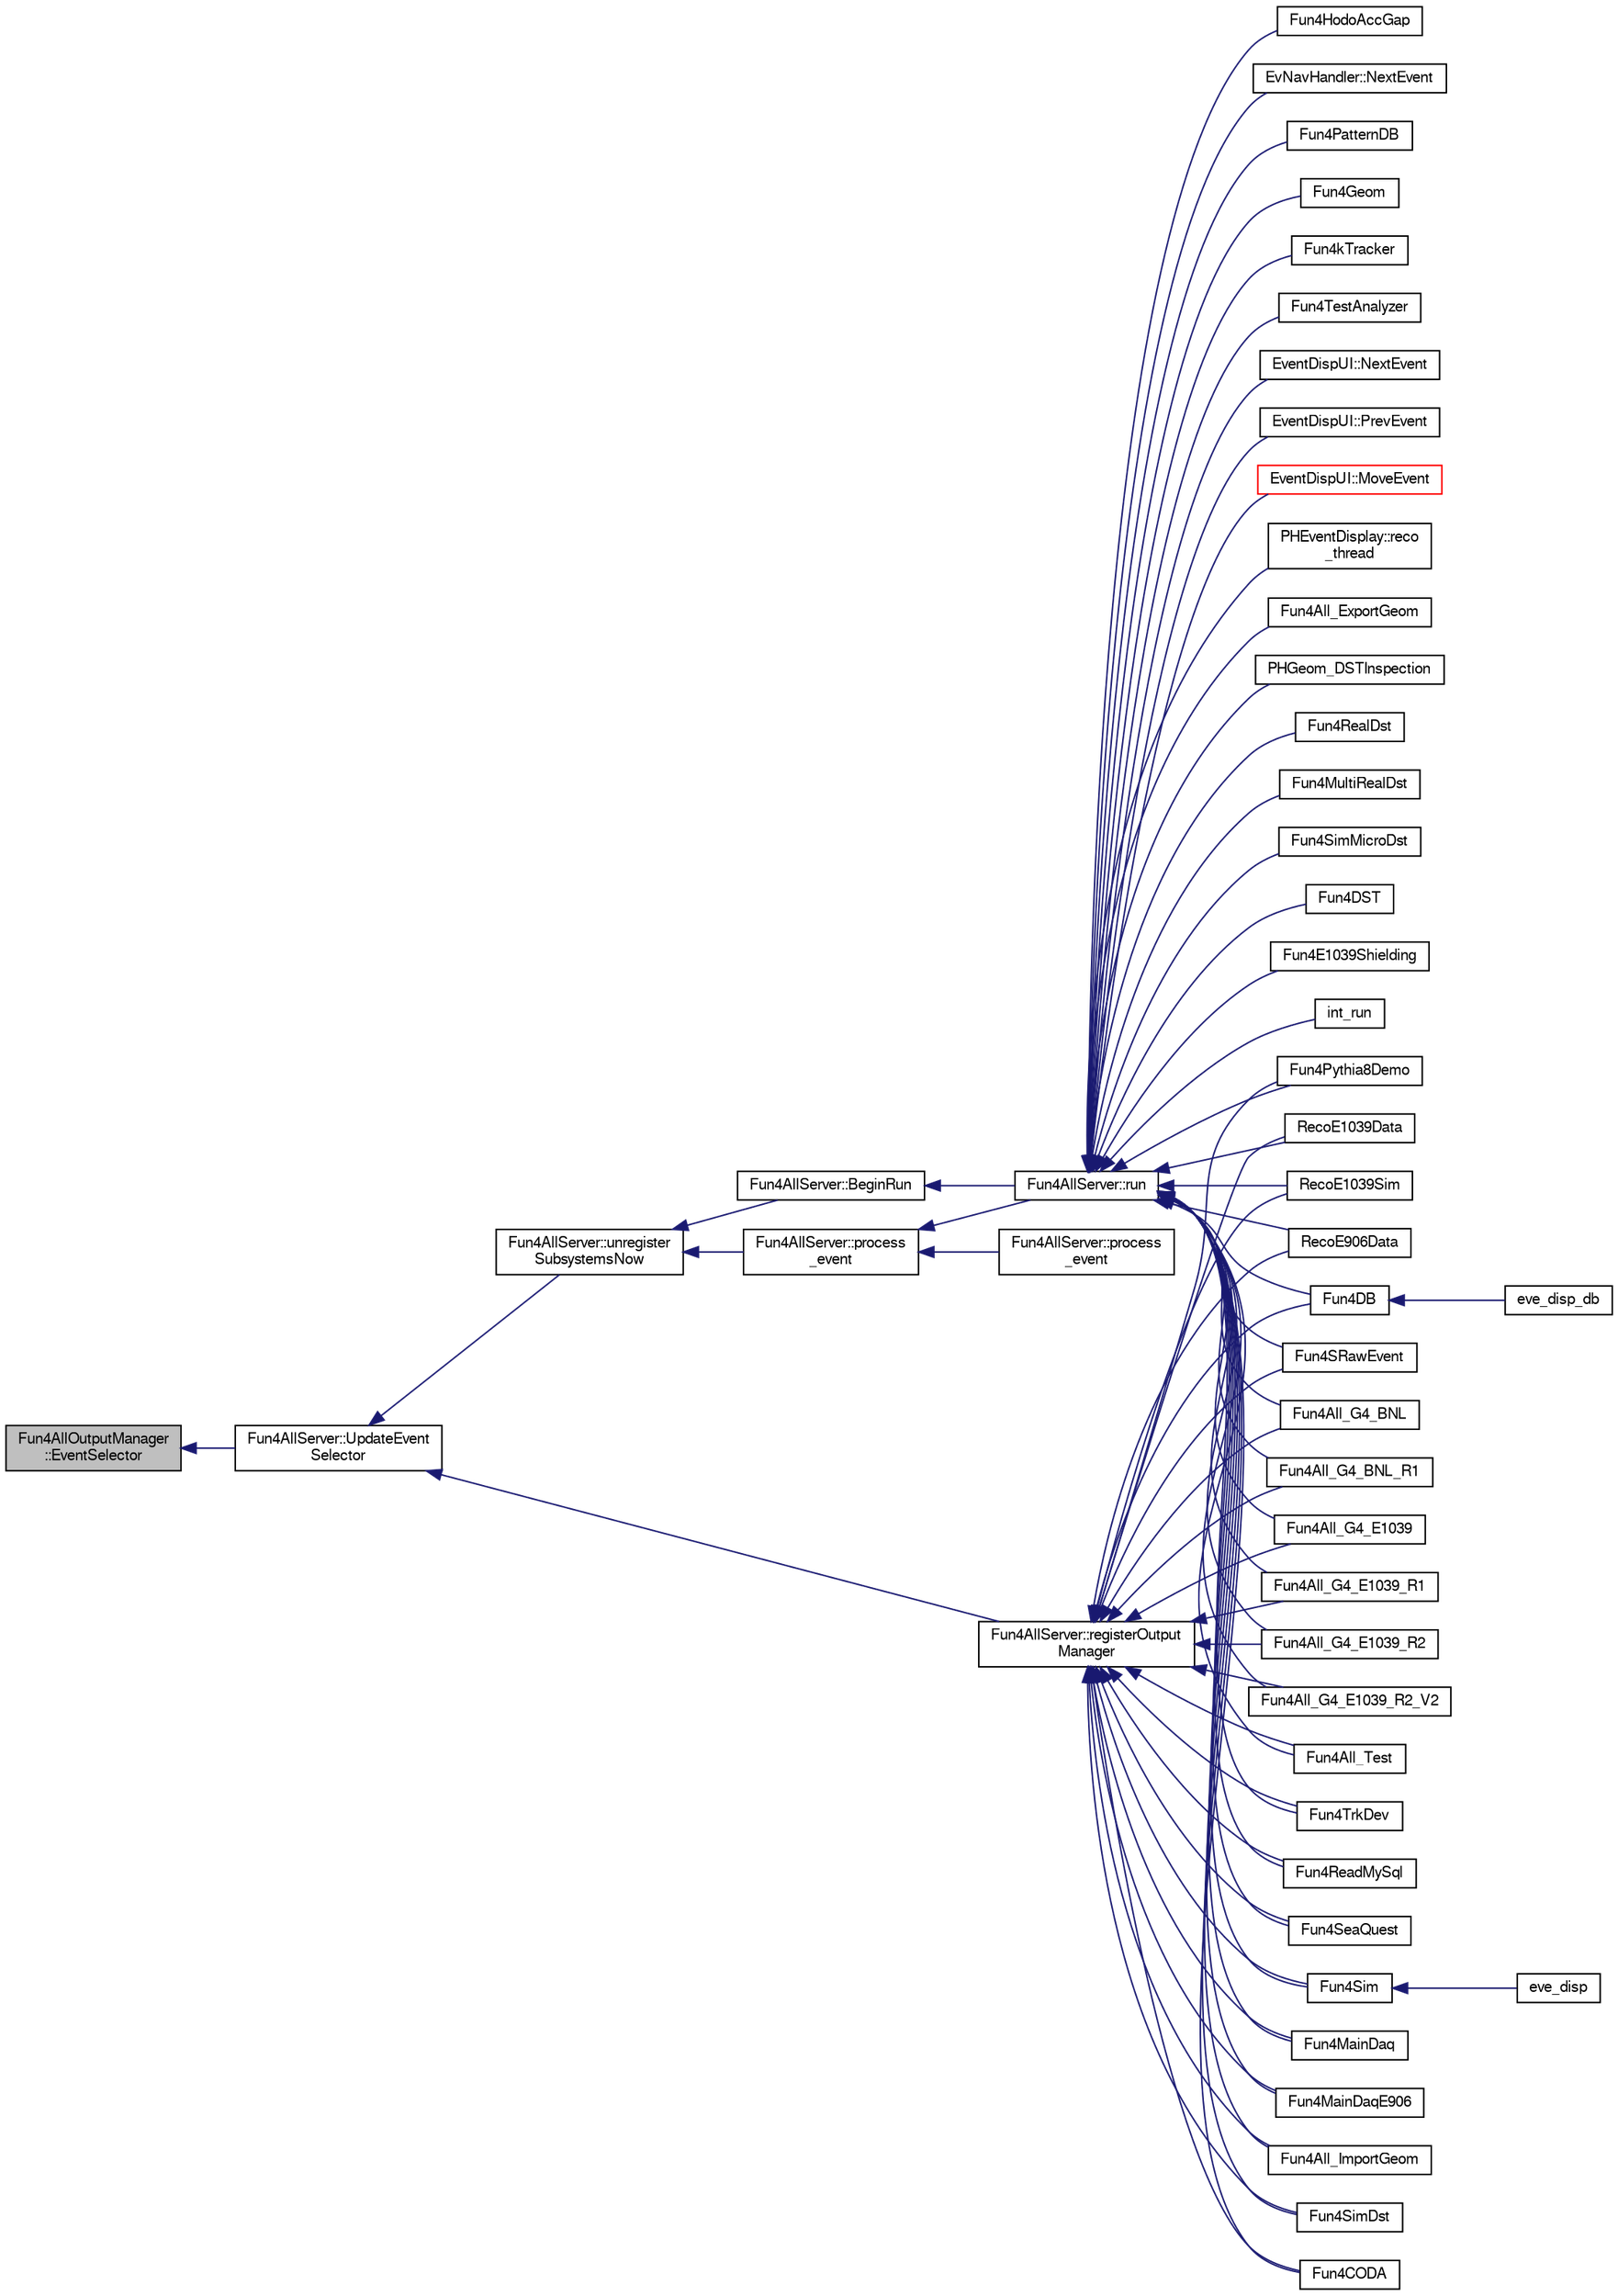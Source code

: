 digraph "Fun4AllOutputManager::EventSelector"
{
  bgcolor="transparent";
  edge [fontname="FreeSans",fontsize="10",labelfontname="FreeSans",labelfontsize="10"];
  node [fontname="FreeSans",fontsize="10",shape=record];
  rankdir="LR";
  Node1 [label="Fun4AllOutputManager\l::EventSelector",height=0.2,width=0.4,color="black", fillcolor="grey75", style="filled" fontcolor="black"];
  Node1 -> Node2 [dir="back",color="midnightblue",fontsize="10",style="solid",fontname="FreeSans"];
  Node2 [label="Fun4AllServer::UpdateEvent\lSelector",height=0.2,width=0.4,color="black",URL="$da/d29/classFun4AllServer.html#a596005b9bc46ff6f5167378423248271"];
  Node2 -> Node3 [dir="back",color="midnightblue",fontsize="10",style="solid",fontname="FreeSans"];
  Node3 [label="Fun4AllServer::unregister\lSubsystemsNow",height=0.2,width=0.4,color="black",URL="$da/d29/classFun4AllServer.html#a3a4e3f448388cb2e68b085e9038feaf8"];
  Node3 -> Node4 [dir="back",color="midnightblue",fontsize="10",style="solid",fontname="FreeSans"];
  Node4 [label="Fun4AllServer::process\l_event",height=0.2,width=0.4,color="black",URL="$da/d29/classFun4AllServer.html#a6a65a944dfb40966ace97d35ab1f7942"];
  Node4 -> Node5 [dir="back",color="midnightblue",fontsize="10",style="solid",fontname="FreeSans"];
  Node5 [label="Fun4AllServer::process\l_event",height=0.2,width=0.4,color="black",URL="$da/d29/classFun4AllServer.html#a94738b092fa009fcea45737d8ea41224"];
  Node4 -> Node6 [dir="back",color="midnightblue",fontsize="10",style="solid",fontname="FreeSans"];
  Node6 [label="Fun4AllServer::run",height=0.2,width=0.4,color="black",URL="$da/d29/classFun4AllServer.html#a11bbc8b2f53bc06e0b05ee202dd6372a",tooltip="run n events (0 means up to end of file) "];
  Node6 -> Node7 [dir="back",color="midnightblue",fontsize="10",style="solid",fontname="FreeSans"];
  Node7 [label="Fun4RealDst",height=0.2,width=0.4,color="black",URL="$da/daa/Fun4RealDst_8C.html#af2bc551d71266cd8c5a6daeea6a861d8",tooltip="Fun4MainDaq.C: Fun4all macro to decode the MainDAQ data. "];
  Node6 -> Node8 [dir="back",color="midnightblue",fontsize="10",style="solid",fontname="FreeSans"];
  Node8 [label="Fun4MultiRealDst",height=0.2,width=0.4,color="black",URL="$da/daa/Fun4RealDst_8C.html#aa80eadb6952b5d52a756d7cf52d05770",tooltip="Function to analyze multiple DST files. "];
  Node6 -> Node9 [dir="back",color="midnightblue",fontsize="10",style="solid",fontname="FreeSans"];
  Node9 [label="Fun4SimDst",height=0.2,width=0.4,color="black",URL="$db/dba/Fun4SimDst_8C.html#abf0708efff889232b6c0a7359cfb70ae",tooltip="Fun4SimDst.C: Fun4all macro to analyze the E1039 simulated DST files. "];
  Node6 -> Node10 [dir="back",color="midnightblue",fontsize="10",style="solid",fontname="FreeSans"];
  Node10 [label="Fun4SimMicroDst",height=0.2,width=0.4,color="black",URL="$d6/dac/Fun4SimMicroDst_8C.html#ab980c780491ded824d61247fc1fa6127",tooltip="Fun4SimMicroDst.C: Fun4all macro to analyze you uDST. "];
  Node6 -> Node11 [dir="back",color="midnightblue",fontsize="10",style="solid",fontname="FreeSans"];
  Node11 [label="Fun4CODA",height=0.2,width=0.4,color="black",URL="$db/dbe/Fun4CODA_8C.html#a1bbee777074605aa2a59ddf9b2b52742"];
  Node6 -> Node12 [dir="back",color="midnightblue",fontsize="10",style="solid",fontname="FreeSans"];
  Node12 [label="Fun4DST",height=0.2,width=0.4,color="black",URL="$de/daf/Fun4DST_8C.html#a6a43c5ad028285b022976fa872e60cbc"];
  Node6 -> Node13 [dir="back",color="midnightblue",fontsize="10",style="solid",fontname="FreeSans"];
  Node13 [label="Fun4E1039Shielding",height=0.2,width=0.4,color="black",URL="$d2/d24/Fun4E1039Shielding_8C.html#a42592782dd55d6e219305ff678a00dc2"];
  Node6 -> Node14 [dir="back",color="midnightblue",fontsize="10",style="solid",fontname="FreeSans"];
  Node14 [label="int_run",height=0.2,width=0.4,color="black",URL="$d1/da2/E1039Shielding_2int__run_8C.html#a088590a1a5b93b904ba076de8ca1ef82"];
  Node6 -> Node15 [dir="back",color="midnightblue",fontsize="10",style="solid",fontname="FreeSans"];
  Node15 [label="Fun4HodoAccGap",height=0.2,width=0.4,color="black",URL="$d6/d6a/Fun4HodoAccGap_8C.html#a7aaa0687f144d5e7b417d7e9ac5f36da"];
  Node6 -> Node16 [dir="back",color="midnightblue",fontsize="10",style="solid",fontname="FreeSans"];
  Node16 [label="Fun4Pythia8Demo",height=0.2,width=0.4,color="black",URL="$de/d66/Fun4Pythia8Demo_8C.html#a6a06be36766511c5ad76013c9cbfe5b5"];
  Node6 -> Node17 [dir="back",color="midnightblue",fontsize="10",style="solid",fontname="FreeSans"];
  Node17 [label="RecoE1039Data",height=0.2,width=0.4,color="black",URL="$db/dea/RecoE1039Data_8C.html#a619388c470b52b98a611cb6f18ba24c1"];
  Node6 -> Node18 [dir="back",color="midnightblue",fontsize="10",style="solid",fontname="FreeSans"];
  Node18 [label="RecoE1039Sim",height=0.2,width=0.4,color="black",URL="$d0/d9c/RecoE1039Sim_8C.html#a07edfd7b51752cb53ea50911050a8511"];
  Node6 -> Node19 [dir="back",color="midnightblue",fontsize="10",style="solid",fontname="FreeSans"];
  Node19 [label="RecoE906Data",height=0.2,width=0.4,color="black",URL="$df/d0c/RecoE906Data_8C.html#ad032525ca693000ba382d14d82bf9f2b"];
  Node6 -> Node20 [dir="back",color="midnightblue",fontsize="10",style="solid",fontname="FreeSans"];
  Node20 [label="EvNavHandler::NextEvent",height=0.2,width=0.4,color="black",URL="$d2/d99/classEvNavHandler.html#ad5d302e05a2917dbcf1d4b66453b7187"];
  Node6 -> Node21 [dir="back",color="midnightblue",fontsize="10",style="solid",fontname="FreeSans"];
  Node21 [label="Fun4DB",height=0.2,width=0.4,color="black",URL="$df/dc0/Fun4DB_8C.html#a156048b96f7485e3cc410afbc05fc286"];
  Node21 -> Node22 [dir="back",color="midnightblue",fontsize="10",style="solid",fontname="FreeSans"];
  Node22 [label="eve_disp_db",height=0.2,width=0.4,color="black",URL="$de/d2a/eve__disp__db_8C.html#aa8b45dd9cf940c8aff427aed5d9db19f"];
  Node6 -> Node23 [dir="back",color="midnightblue",fontsize="10",style="solid",fontname="FreeSans"];
  Node23 [label="Fun4SRawEvent",height=0.2,width=0.4,color="black",URL="$d8/de7/Fun4SRawEvent_8C.html#aaa9bb2e956ce860a8cb6e7845bcc4ed5"];
  Node6 -> Node24 [dir="back",color="midnightblue",fontsize="10",style="solid",fontname="FreeSans"];
  Node24 [label="Fun4All_G4_BNL",height=0.2,width=0.4,color="black",URL="$d9/de0/Fun4All__G4__BNL_8C.html#a62a558c2bb73d1be82a65b16f52ce2e0"];
  Node6 -> Node25 [dir="back",color="midnightblue",fontsize="10",style="solid",fontname="FreeSans"];
  Node25 [label="Fun4All_G4_BNL_R1",height=0.2,width=0.4,color="black",URL="$de/dad/Fun4All__G4__BNL__R1_8C.html#a361be596f3554cfa3d0fc26346c50c31"];
  Node6 -> Node26 [dir="back",color="midnightblue",fontsize="10",style="solid",fontname="FreeSans"];
  Node26 [label="Fun4All_G4_E1039",height=0.2,width=0.4,color="black",URL="$d1/d24/Fun4All__G4__E1039_8C.html#ad81863c21df83a735c57713bc9ec59b1"];
  Node6 -> Node27 [dir="back",color="midnightblue",fontsize="10",style="solid",fontname="FreeSans"];
  Node27 [label="Fun4All_G4_E1039_R1",height=0.2,width=0.4,color="black",URL="$de/d10/Fun4All__G4__E1039__R1_8C.html#aa484b834b55e3114dfd4cd82dcd11831"];
  Node6 -> Node28 [dir="back",color="midnightblue",fontsize="10",style="solid",fontname="FreeSans"];
  Node28 [label="Fun4All_G4_E1039_R2",height=0.2,width=0.4,color="black",URL="$df/d98/Fun4All__G4__E1039__R2_8C.html#a0cc5938b98723b2d5216049aad7edb01"];
  Node6 -> Node29 [dir="back",color="midnightblue",fontsize="10",style="solid",fontname="FreeSans"];
  Node29 [label="Fun4All_G4_E1039_R2_V2",height=0.2,width=0.4,color="black",URL="$d1/d91/Fun4All__G4__E1039__R2__V2_8C.html#a89f8b08cddafb17f4ba14e509a0ca1db"];
  Node6 -> Node30 [dir="back",color="midnightblue",fontsize="10",style="solid",fontname="FreeSans"];
  Node30 [label="Fun4All_Test",height=0.2,width=0.4,color="black",URL="$d5/db4/Fun4All__Test_8C.html#ae69a57ea66fbed58544200f95796a66f"];
  Node6 -> Node31 [dir="back",color="midnightblue",fontsize="10",style="solid",fontname="FreeSans"];
  Node31 [label="Fun4PatternDB",height=0.2,width=0.4,color="black",URL="$d7/d66/Fun4PatternDB_8C.html#a9e68afec0dfdd12961d550386529d5eb"];
  Node6 -> Node32 [dir="back",color="midnightblue",fontsize="10",style="solid",fontname="FreeSans"];
  Node32 [label="Fun4TrkDev",height=0.2,width=0.4,color="black",URL="$d2/d3a/Fun4TrkDev_8C.html#abd98cf50196a6ad7cb2289d1f0442b73"];
  Node6 -> Node33 [dir="back",color="midnightblue",fontsize="10",style="solid",fontname="FreeSans"];
  Node33 [label="Fun4Geom",height=0.2,width=0.4,color="black",URL="$db/d7c/Fun4DumpGeom_8C.html#ac8b66de3cf15072c6969f76f6b8f7f4c"];
  Node6 -> Node34 [dir="back",color="midnightblue",fontsize="10",style="solid",fontname="FreeSans"];
  Node34 [label="Fun4kTracker",height=0.2,width=0.4,color="black",URL="$dd/d7d/Fun4kTracker_8C.html#abe7052288e4678d0346333383ad821ff"];
  Node6 -> Node35 [dir="back",color="midnightblue",fontsize="10",style="solid",fontname="FreeSans"];
  Node35 [label="Fun4ReadMySql",height=0.2,width=0.4,color="black",URL="$d9/d8c/Fun4ReadMySql_8C.html#a82110168fa15d41b073c27eeadfc0ff3"];
  Node6 -> Node36 [dir="back",color="midnightblue",fontsize="10",style="solid",fontname="FreeSans"];
  Node36 [label="Fun4SeaQuest",height=0.2,width=0.4,color="black",URL="$d6/d4c/Fun4SeaQuest_8C.html#a81bffd149f5c71602cb40eb0f45019c3"];
  Node6 -> Node37 [dir="back",color="midnightblue",fontsize="10",style="solid",fontname="FreeSans"];
  Node37 [label="Fun4Sim",height=0.2,width=0.4,color="black",URL="$d7/d65/e1039-core_2macros_2Fun4Sim_8C.html#a5e9276116ae0064f58b288a1e0e4e3db"];
  Node37 -> Node38 [dir="back",color="midnightblue",fontsize="10",style="solid",fontname="FreeSans"];
  Node38 [label="eve_disp",height=0.2,width=0.4,color="black",URL="$d2/d96/eve__disp_8C.html#abeb034dea489ef1866373d2464ec5721"];
  Node6 -> Node39 [dir="back",color="midnightblue",fontsize="10",style="solid",fontname="FreeSans"];
  Node39 [label="Fun4TestAnalyzer",height=0.2,width=0.4,color="black",URL="$de/d48/Fun4TestAnalyzer_8C.html#af993f3ce438e5ebcb52b97e41124a3db"];
  Node6 -> Node40 [dir="back",color="midnightblue",fontsize="10",style="solid",fontname="FreeSans"];
  Node40 [label="Fun4MainDaq",height=0.2,width=0.4,color="black",URL="$df/d6a/e1039-core_2online_2macros_2Fun4MainDaq_8C.html#ab9151bcfc5d35e7a25c9cf86fddd2bd2",tooltip="Fun4MainDaq.C: Fun4all macro to decode the MainDAQ data. "];
  Node6 -> Node41 [dir="back",color="midnightblue",fontsize="10",style="solid",fontname="FreeSans"];
  Node41 [label="Fun4MainDaqE906",height=0.2,width=0.4,color="black",URL="$d1/d6b/Fun4MainDaqE906_8C.html#a3617355b5c033a5635408b1cd8c29c35",tooltip="Fun4MainDaq.C: Fun4all macro to decode the MainDAQ data. "];
  Node6 -> Node42 [dir="back",color="midnightblue",fontsize="10",style="solid",fontname="FreeSans"];
  Node42 [label="EventDispUI::NextEvent",height=0.2,width=0.4,color="black",URL="$d8/d6d/classEventDispUI.html#a93421e77c003c06c1aff15cd2adb1c9a"];
  Node6 -> Node43 [dir="back",color="midnightblue",fontsize="10",style="solid",fontname="FreeSans"];
  Node43 [label="EventDispUI::PrevEvent",height=0.2,width=0.4,color="black",URL="$d8/d6d/classEventDispUI.html#ae9dafaeb3aef27cf0a38037faf17562d"];
  Node6 -> Node44 [dir="back",color="midnightblue",fontsize="10",style="solid",fontname="FreeSans"];
  Node44 [label="EventDispUI::MoveEvent",height=0.2,width=0.4,color="red",URL="$d8/d6d/classEventDispUI.html#a56a1055e13ce1e361c85c1820e44a9b3"];
  Node6 -> Node45 [dir="back",color="midnightblue",fontsize="10",style="solid",fontname="FreeSans"];
  Node45 [label="PHEventDisplay::reco\l_thread",height=0.2,width=0.4,color="black",URL="$d1/dce/classPHEventDisplay.html#adbfbc3b91e5fae081419271b60e74452"];
  Node6 -> Node46 [dir="back",color="midnightblue",fontsize="10",style="solid",fontname="FreeSans"];
  Node46 [label="Fun4All_ExportGeom",height=0.2,width=0.4,color="black",URL="$df/d51/Fun4All__ExportGeom_8C.html#a582925c51bad38d562cf19e71211adfd",tooltip="get geometry from DST file and output TGeoManager ROOT files or other formats of geometry files ..."];
  Node6 -> Node47 [dir="back",color="midnightblue",fontsize="10",style="solid",fontname="FreeSans"];
  Node47 [label="Fun4All_ImportGeom",height=0.2,width=0.4,color="black",URL="$d9/d0f/Fun4All__ImportGeom_8C.html#a3388968a8dae60e9eb62b1126f747b6a",tooltip="Read in a Geometry file, and output DST and ROOT TGeo files. "];
  Node6 -> Node48 [dir="back",color="midnightblue",fontsize="10",style="solid",fontname="FreeSans"];
  Node48 [label="PHGeom_DSTInspection",height=0.2,width=0.4,color="black",URL="$d6/deb/PHGeom__DSTInspection_8C.html#a8a06a40e2950cd31dda512c040049cd0"];
  Node3 -> Node49 [dir="back",color="midnightblue",fontsize="10",style="solid",fontname="FreeSans"];
  Node49 [label="Fun4AllServer::BeginRun",height=0.2,width=0.4,color="black",URL="$da/d29/classFun4AllServer.html#afcfc5583204cac58b4e66a2406187a18"];
  Node49 -> Node6 [dir="back",color="midnightblue",fontsize="10",style="solid",fontname="FreeSans"];
  Node2 -> Node50 [dir="back",color="midnightblue",fontsize="10",style="solid",fontname="FreeSans"];
  Node50 [label="Fun4AllServer::registerOutput\lManager",height=0.2,width=0.4,color="black",URL="$da/d29/classFun4AllServer.html#a9e7cd54536d1edb6e5c5cc153c0a036a"];
  Node50 -> Node9 [dir="back",color="midnightblue",fontsize="10",style="solid",fontname="FreeSans"];
  Node50 -> Node11 [dir="back",color="midnightblue",fontsize="10",style="solid",fontname="FreeSans"];
  Node50 -> Node16 [dir="back",color="midnightblue",fontsize="10",style="solid",fontname="FreeSans"];
  Node50 -> Node17 [dir="back",color="midnightblue",fontsize="10",style="solid",fontname="FreeSans"];
  Node50 -> Node18 [dir="back",color="midnightblue",fontsize="10",style="solid",fontname="FreeSans"];
  Node50 -> Node19 [dir="back",color="midnightblue",fontsize="10",style="solid",fontname="FreeSans"];
  Node50 -> Node21 [dir="back",color="midnightblue",fontsize="10",style="solid",fontname="FreeSans"];
  Node50 -> Node23 [dir="back",color="midnightblue",fontsize="10",style="solid",fontname="FreeSans"];
  Node50 -> Node24 [dir="back",color="midnightblue",fontsize="10",style="solid",fontname="FreeSans"];
  Node50 -> Node25 [dir="back",color="midnightblue",fontsize="10",style="solid",fontname="FreeSans"];
  Node50 -> Node26 [dir="back",color="midnightblue",fontsize="10",style="solid",fontname="FreeSans"];
  Node50 -> Node27 [dir="back",color="midnightblue",fontsize="10",style="solid",fontname="FreeSans"];
  Node50 -> Node28 [dir="back",color="midnightblue",fontsize="10",style="solid",fontname="FreeSans"];
  Node50 -> Node29 [dir="back",color="midnightblue",fontsize="10",style="solid",fontname="FreeSans"];
  Node50 -> Node30 [dir="back",color="midnightblue",fontsize="10",style="solid",fontname="FreeSans"];
  Node50 -> Node32 [dir="back",color="midnightblue",fontsize="10",style="solid",fontname="FreeSans"];
  Node50 -> Node35 [dir="back",color="midnightblue",fontsize="10",style="solid",fontname="FreeSans"];
  Node50 -> Node36 [dir="back",color="midnightblue",fontsize="10",style="solid",fontname="FreeSans"];
  Node50 -> Node37 [dir="back",color="midnightblue",fontsize="10",style="solid",fontname="FreeSans"];
  Node50 -> Node40 [dir="back",color="midnightblue",fontsize="10",style="solid",fontname="FreeSans"];
  Node50 -> Node41 [dir="back",color="midnightblue",fontsize="10",style="solid",fontname="FreeSans"];
  Node50 -> Node47 [dir="back",color="midnightblue",fontsize="10",style="solid",fontname="FreeSans"];
}
